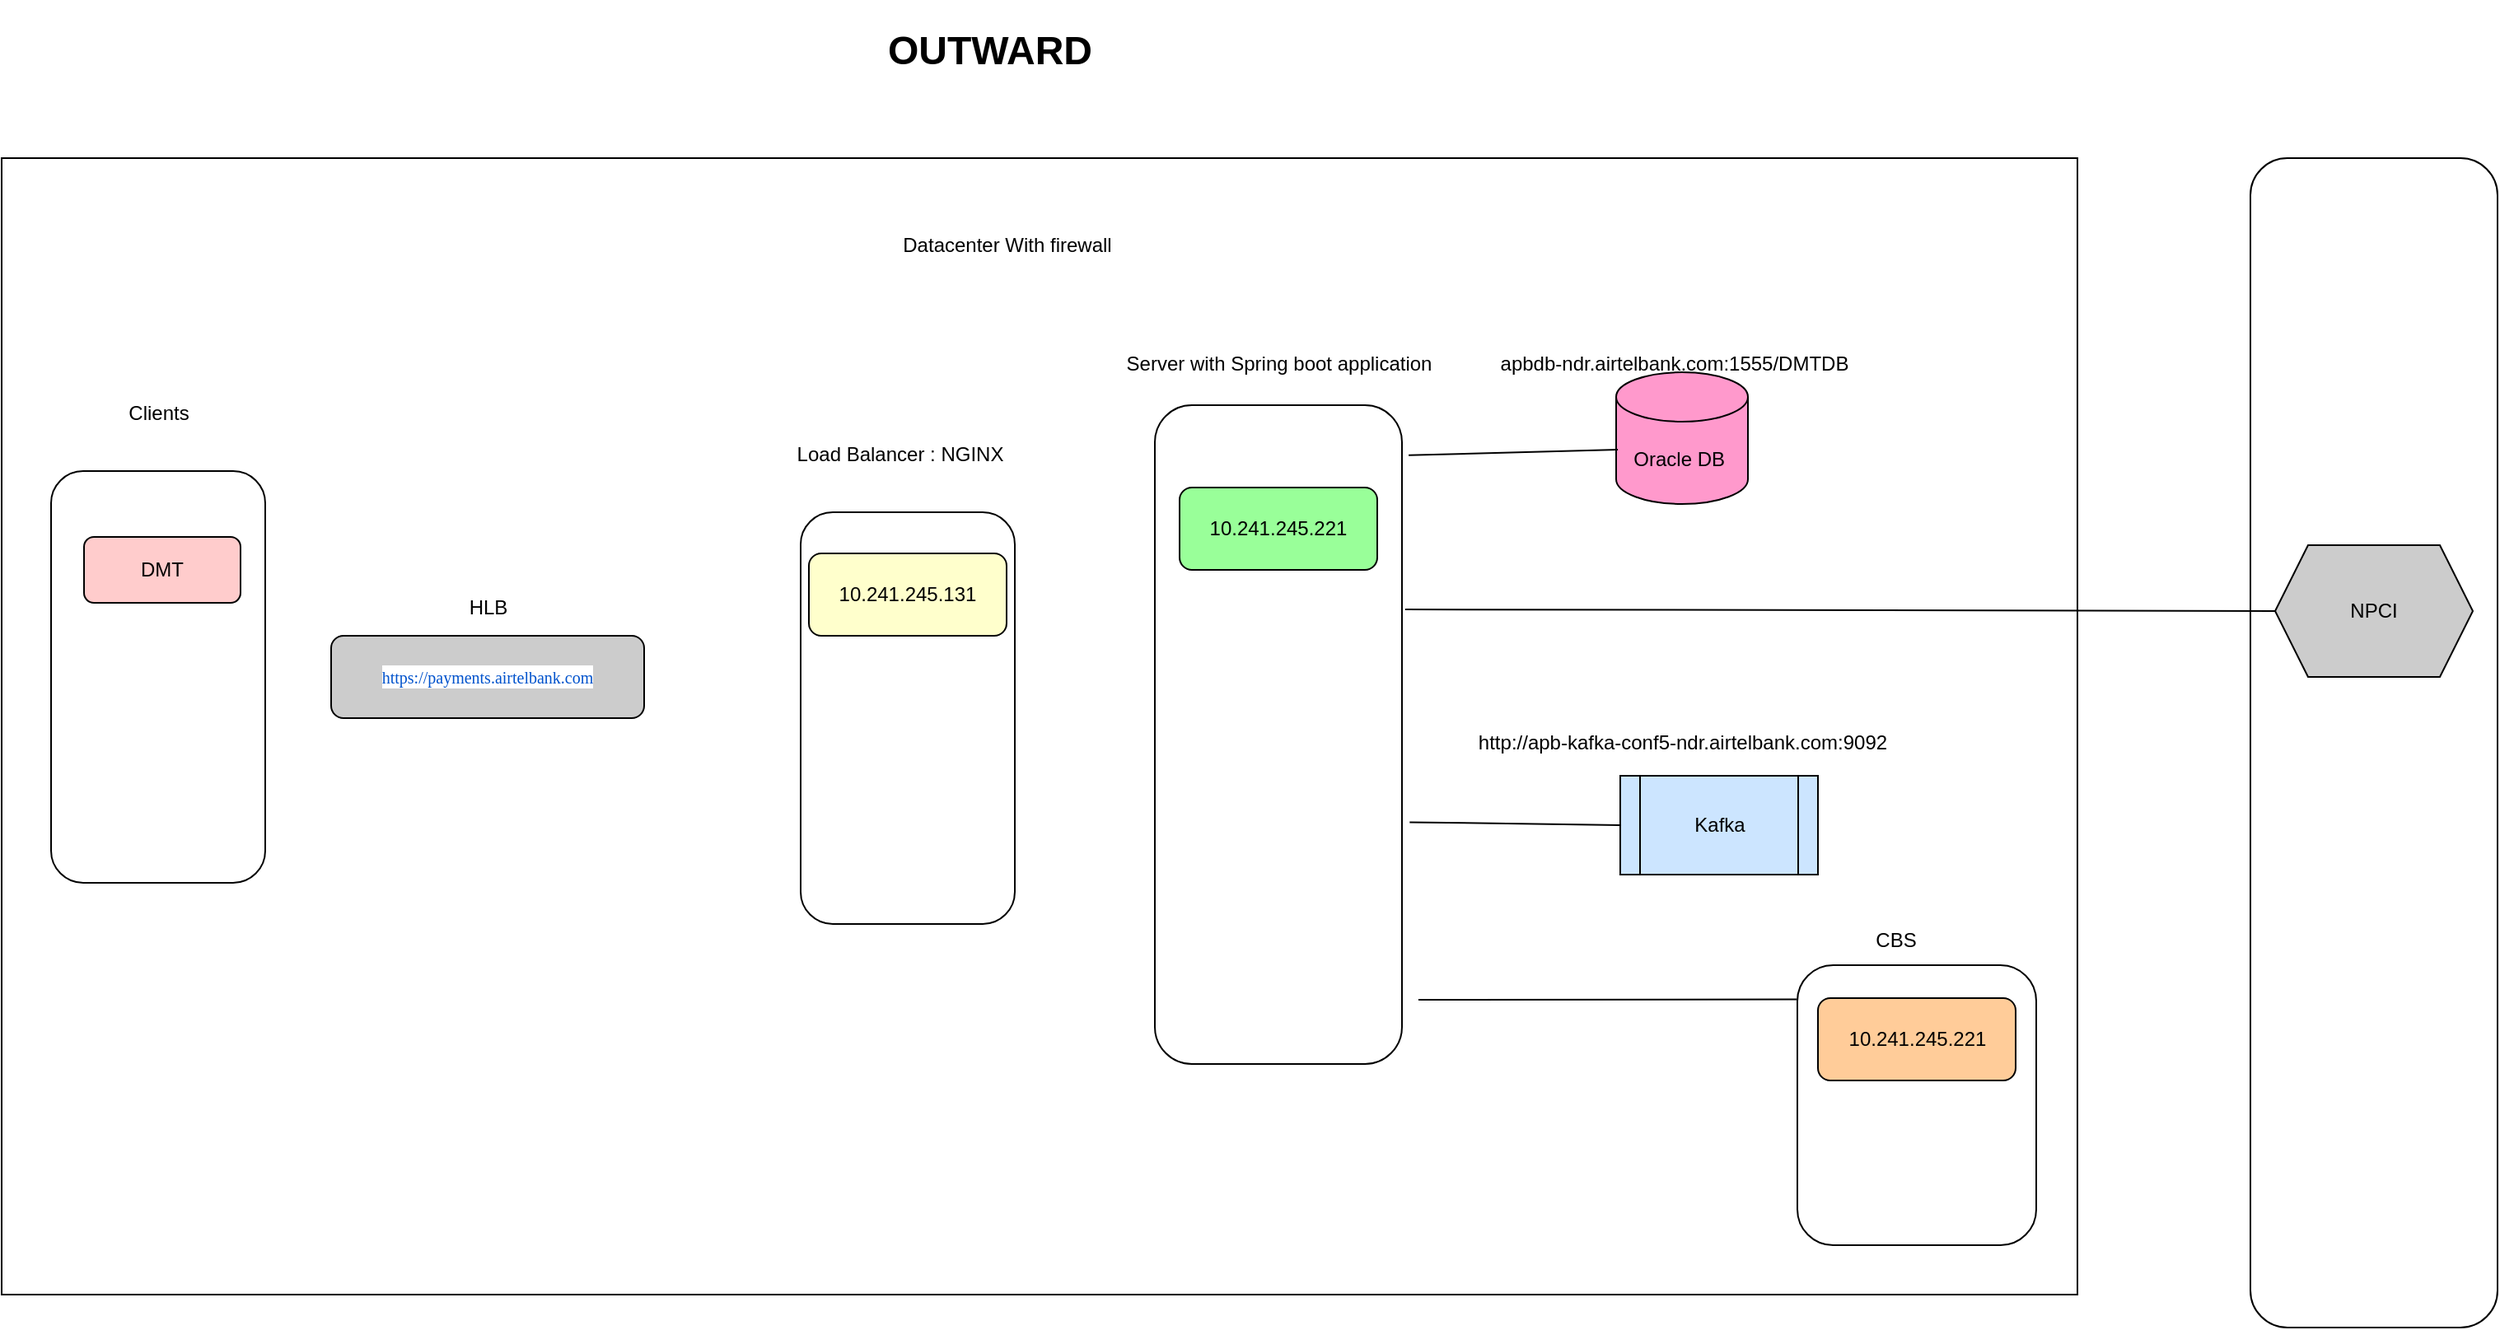 <mxfile version="21.5.2" type="github">
  <diagram name="Page-1" id="vNcc59VQCfEPZOvDmemR">
    <mxGraphModel dx="2442" dy="1956" grid="1" gridSize="10" guides="1" tooltips="1" connect="1" arrows="1" fold="1" page="1" pageScale="1" pageWidth="850" pageHeight="1100" math="0" shadow="0">
      <root>
        <mxCell id="0" />
        <mxCell id="1" parent="0" />
        <mxCell id="Pld-RQmMGz8kok_W18LP-33" value="" style="rounded=0;whiteSpace=wrap;html=1;" vertex="1" parent="1">
          <mxGeometry x="-150" y="-90" width="1260" height="690" as="geometry" />
        </mxCell>
        <mxCell id="Pld-RQmMGz8kok_W18LP-80" value="" style="rounded=1;whiteSpace=wrap;html=1;" vertex="1" parent="1">
          <mxGeometry x="940" y="400" width="145" height="170" as="geometry" />
        </mxCell>
        <mxCell id="Pld-RQmMGz8kok_W18LP-72" value="" style="rounded=1;whiteSpace=wrap;html=1;" vertex="1" parent="1">
          <mxGeometry x="1215" y="-90" width="150" height="710" as="geometry" />
        </mxCell>
        <mxCell id="Pld-RQmMGz8kok_W18LP-60" value="" style="rounded=1;whiteSpace=wrap;html=1;" vertex="1" parent="1">
          <mxGeometry x="335" y="125" width="130" height="250" as="geometry" />
        </mxCell>
        <mxCell id="Pld-RQmMGz8kok_W18LP-19" value="" style="rounded=1;whiteSpace=wrap;html=1;" vertex="1" parent="1">
          <mxGeometry x="550" y="60" width="150" height="400" as="geometry" />
        </mxCell>
        <mxCell id="Pld-RQmMGz8kok_W18LP-18" value="Load Balancer : NGINX" style="text;html=1;align=center;verticalAlign=middle;resizable=0;points=[];autosize=1;strokeColor=none;fillColor=none;" vertex="1" parent="1">
          <mxGeometry x="320" y="75" width="150" height="30" as="geometry" />
        </mxCell>
        <mxCell id="Pld-RQmMGz8kok_W18LP-20" value="Oracle DB&amp;nbsp;" style="shape=cylinder3;whiteSpace=wrap;html=1;boundedLbl=1;backgroundOutline=1;size=15;fillColor=#FF99CC;" vertex="1" parent="1">
          <mxGeometry x="830" y="40" width="80" height="80" as="geometry" />
        </mxCell>
        <mxCell id="Pld-RQmMGz8kok_W18LP-21" value="Kafka" style="shape=process;whiteSpace=wrap;html=1;backgroundOutline=1;fillColor=#CCE5FF;" vertex="1" parent="1">
          <mxGeometry x="832.5" y="285" width="120" height="60" as="geometry" />
        </mxCell>
        <mxCell id="Pld-RQmMGz8kok_W18LP-22" value="NPCI" style="shape=hexagon;perimeter=hexagonPerimeter2;whiteSpace=wrap;html=1;fixedSize=1;fillColor=#CCCCCC;" vertex="1" parent="1">
          <mxGeometry x="1230" y="145" width="120" height="80" as="geometry" />
        </mxCell>
        <mxCell id="Pld-RQmMGz8kok_W18LP-24" value="" style="endArrow=none;html=1;rounded=0;entryX=0.013;entryY=0.588;entryDx=0;entryDy=0;entryPerimeter=0;exitX=1.027;exitY=0.076;exitDx=0;exitDy=0;exitPerimeter=0;" edge="1" parent="1" source="Pld-RQmMGz8kok_W18LP-19" target="Pld-RQmMGz8kok_W18LP-20">
          <mxGeometry width="50" height="50" relative="1" as="geometry">
            <mxPoint x="480" y="310" as="sourcePoint" />
            <mxPoint x="530" y="260" as="targetPoint" />
          </mxGeometry>
        </mxCell>
        <mxCell id="Pld-RQmMGz8kok_W18LP-25" value="" style="endArrow=none;html=1;rounded=0;exitX=1.031;exitY=0.633;exitDx=0;exitDy=0;exitPerimeter=0;entryX=0;entryY=0.5;entryDx=0;entryDy=0;" edge="1" parent="1" source="Pld-RQmMGz8kok_W18LP-19" target="Pld-RQmMGz8kok_W18LP-21">
          <mxGeometry width="50" height="50" relative="1" as="geometry">
            <mxPoint x="480" y="310" as="sourcePoint" />
            <mxPoint x="820" y="410" as="targetPoint" />
          </mxGeometry>
        </mxCell>
        <mxCell id="Pld-RQmMGz8kok_W18LP-26" value="" style="endArrow=none;html=1;rounded=0;entryX=0;entryY=0.5;entryDx=0;entryDy=0;exitX=1.013;exitY=0.31;exitDx=0;exitDy=0;exitPerimeter=0;" edge="1" parent="1" source="Pld-RQmMGz8kok_W18LP-19" target="Pld-RQmMGz8kok_W18LP-22">
          <mxGeometry width="50" height="50" relative="1" as="geometry">
            <mxPoint x="480" y="310" as="sourcePoint" />
            <mxPoint x="530" y="260" as="targetPoint" />
          </mxGeometry>
        </mxCell>
        <mxCell id="Pld-RQmMGz8kok_W18LP-29" value="http://apb-kafka-conf5-ndr.airtelbank.com:9092" style="text;html=1;align=center;verticalAlign=middle;resizable=0;points=[];autosize=1;strokeColor=none;fillColor=none;" vertex="1" parent="1">
          <mxGeometry x="735" y="250" width="270" height="30" as="geometry" />
        </mxCell>
        <mxCell id="Pld-RQmMGz8kok_W18LP-30" value="apbdb-ndr.airtelbank.com:1555/DMTDB" style="text;html=1;align=center;verticalAlign=middle;resizable=0;points=[];autosize=1;strokeColor=none;fillColor=none;" vertex="1" parent="1">
          <mxGeometry x="750" y="20" width="230" height="30" as="geometry" />
        </mxCell>
        <mxCell id="Pld-RQmMGz8kok_W18LP-32" value="Server with Spring boot application" style="text;html=1;align=center;verticalAlign=middle;resizable=0;points=[];autosize=1;strokeColor=none;fillColor=none;" vertex="1" parent="1">
          <mxGeometry x="520" y="20" width="210" height="30" as="geometry" />
        </mxCell>
        <mxCell id="Pld-RQmMGz8kok_W18LP-34" value="Datacenter With firewall" style="text;html=1;align=center;verticalAlign=middle;resizable=0;points=[];autosize=1;strokeColor=none;fillColor=none;" vertex="1" parent="1">
          <mxGeometry x="385" y="-52" width="150" height="30" as="geometry" />
        </mxCell>
        <mxCell id="Pld-RQmMGz8kok_W18LP-50" value="10.241.245.221&lt;br&gt;" style="rounded=1;whiteSpace=wrap;html=1;fillColor=#99FF99;" vertex="1" parent="1">
          <mxGeometry x="565" y="110" width="120" height="50" as="geometry" />
        </mxCell>
        <mxCell id="Pld-RQmMGz8kok_W18LP-58" value="10.241.245.131" style="rounded=1;whiteSpace=wrap;html=1;fillColor=#FFFFCC;" vertex="1" parent="1">
          <mxGeometry x="340" y="150" width="120" height="50" as="geometry" />
        </mxCell>
        <mxCell id="Pld-RQmMGz8kok_W18LP-62" value="" style="rounded=1;whiteSpace=wrap;html=1;" vertex="1" parent="1">
          <mxGeometry x="-120" y="100" width="130" height="250" as="geometry" />
        </mxCell>
        <mxCell id="Pld-RQmMGz8kok_W18LP-64" value="Clients" style="text;html=1;align=center;verticalAlign=middle;resizable=0;points=[];autosize=1;strokeColor=none;fillColor=none;" vertex="1" parent="1">
          <mxGeometry x="-85" y="50" width="60" height="30" as="geometry" />
        </mxCell>
        <mxCell id="Pld-RQmMGz8kok_W18LP-67" value="&lt;a style=&quot;color: rgb(0, 82, 204); text-decoration: var(--aui-link-hover-decoration); text-align: left; background-color: rgb(255, 255, 255);&quot; rel=&quot;nofollow&quot; href=&quot;https://payments.airtelbank.com/pimps/NBWebClient/fcrjappinterface&quot; class=&quot;external-link&quot;&gt;&lt;font face=&quot;Comic Sans MS&quot; style=&quot;font-size: 10px;&quot;&gt;https://payments.airtelbank.com&lt;/font&gt;&lt;/a&gt;" style="rounded=1;whiteSpace=wrap;html=1;fillColor=#CCCCCC;" vertex="1" parent="1">
          <mxGeometry x="50" y="200" width="190" height="50" as="geometry" />
        </mxCell>
        <mxCell id="Pld-RQmMGz8kok_W18LP-70" value="HLB" style="text;html=1;align=center;verticalAlign=middle;resizable=0;points=[];autosize=1;strokeColor=none;fillColor=none;" vertex="1" parent="1">
          <mxGeometry x="120" y="168" width="50" height="30" as="geometry" />
        </mxCell>
        <mxCell id="Pld-RQmMGz8kok_W18LP-71" style="edgeStyle=orthogonalEdgeStyle;rounded=0;orthogonalLoop=1;jettySize=auto;html=1;exitX=0.5;exitY=1;exitDx=0;exitDy=0;" edge="1" parent="1" source="Pld-RQmMGz8kok_W18LP-67" target="Pld-RQmMGz8kok_W18LP-67">
          <mxGeometry relative="1" as="geometry" />
        </mxCell>
        <mxCell id="Pld-RQmMGz8kok_W18LP-74" value="DMT" style="rounded=1;whiteSpace=wrap;html=1;fillColor=#FFCCCC;" vertex="1" parent="1">
          <mxGeometry x="-100" y="140" width="95" height="40" as="geometry" />
        </mxCell>
        <mxCell id="Pld-RQmMGz8kok_W18LP-76" value="&lt;h1&gt;OUTWARD&lt;/h1&gt;" style="text;html=1;strokeColor=none;fillColor=none;align=center;verticalAlign=middle;whiteSpace=wrap;rounded=0;" vertex="1" parent="1">
          <mxGeometry x="420" y="-170" width="60" height="30" as="geometry" />
        </mxCell>
        <mxCell id="Pld-RQmMGz8kok_W18LP-78" value="10.241.245.221&lt;br&gt;" style="rounded=1;whiteSpace=wrap;html=1;fillColor=#FFCC99;" vertex="1" parent="1">
          <mxGeometry x="952.5" y="420" width="120" height="50" as="geometry" />
        </mxCell>
        <mxCell id="Pld-RQmMGz8kok_W18LP-79" value="" style="endArrow=none;html=1;rounded=0;entryX=-0.003;entryY=0.122;entryDx=0;entryDy=0;entryPerimeter=0;" edge="1" parent="1" target="Pld-RQmMGz8kok_W18LP-80">
          <mxGeometry width="50" height="50" relative="1" as="geometry">
            <mxPoint x="710" y="421" as="sourcePoint" />
            <mxPoint x="600" y="130" as="targetPoint" />
          </mxGeometry>
        </mxCell>
        <mxCell id="Pld-RQmMGz8kok_W18LP-81" value="CBS" style="text;html=1;strokeColor=none;fillColor=none;align=center;verticalAlign=middle;whiteSpace=wrap;rounded=0;" vertex="1" parent="1">
          <mxGeometry x="970" y="370" width="60" height="30" as="geometry" />
        </mxCell>
      </root>
    </mxGraphModel>
  </diagram>
</mxfile>
